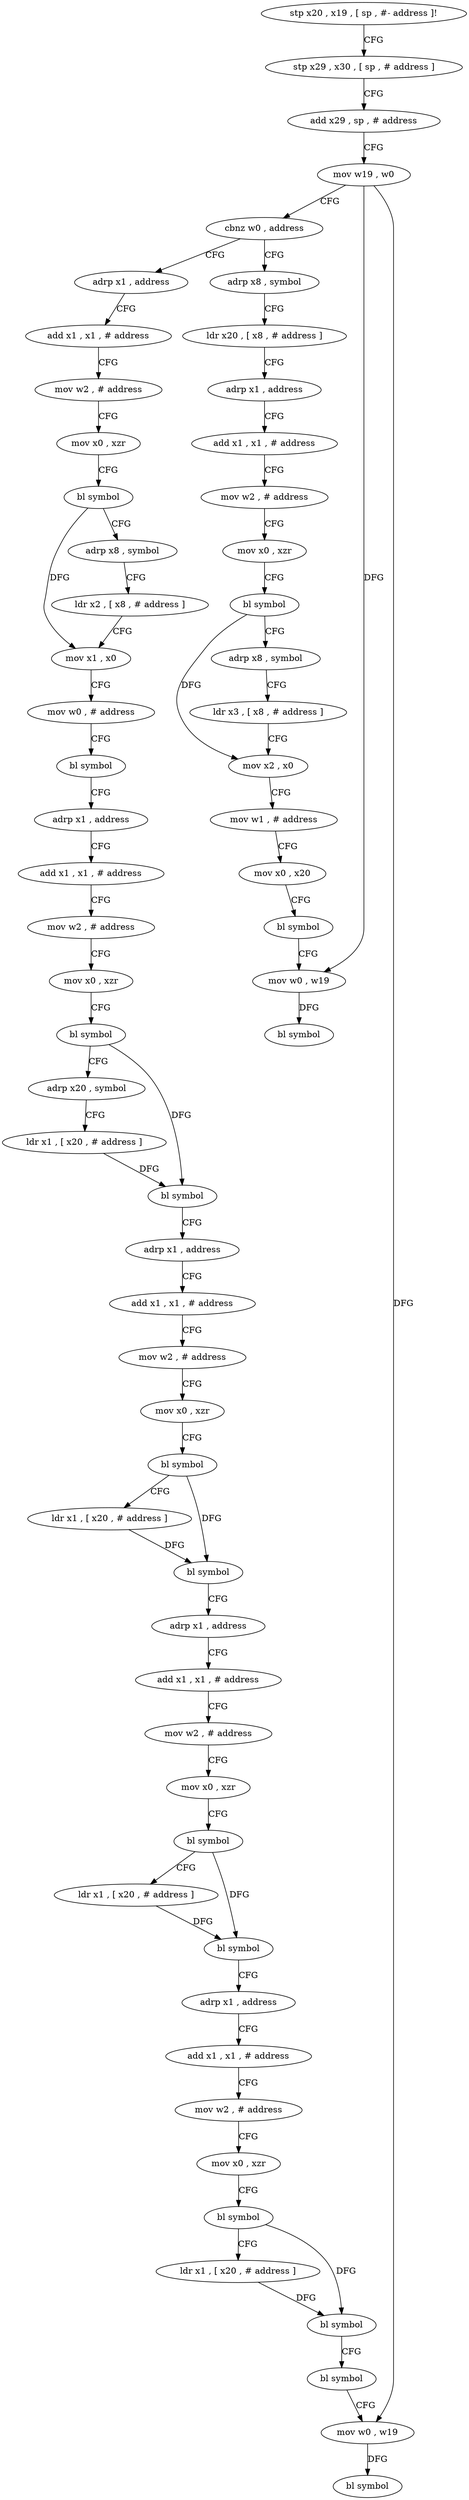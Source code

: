 digraph "func" {
"4199772" [label = "stp x20 , x19 , [ sp , #- address ]!" ]
"4199776" [label = "stp x29 , x30 , [ sp , # address ]" ]
"4199780" [label = "add x29 , sp , # address" ]
"4199784" [label = "mov w19 , w0" ]
"4199788" [label = "cbnz w0 , address" ]
"4199960" [label = "adrp x8 , symbol" ]
"4199792" [label = "adrp x1 , address" ]
"4199964" [label = "ldr x20 , [ x8 , # address ]" ]
"4199968" [label = "adrp x1 , address" ]
"4199972" [label = "add x1 , x1 , # address" ]
"4199976" [label = "mov w2 , # address" ]
"4199980" [label = "mov x0 , xzr" ]
"4199984" [label = "bl symbol" ]
"4199988" [label = "adrp x8 , symbol" ]
"4199992" [label = "ldr x3 , [ x8 , # address ]" ]
"4199996" [label = "mov x2 , x0" ]
"4200000" [label = "mov w1 , # address" ]
"4200004" [label = "mov x0 , x20" ]
"4200008" [label = "bl symbol" ]
"4200012" [label = "mov w0 , w19" ]
"4200016" [label = "bl symbol" ]
"4199796" [label = "add x1 , x1 , # address" ]
"4199800" [label = "mov w2 , # address" ]
"4199804" [label = "mov x0 , xzr" ]
"4199808" [label = "bl symbol" ]
"4199812" [label = "adrp x8 , symbol" ]
"4199816" [label = "ldr x2 , [ x8 , # address ]" ]
"4199820" [label = "mov x1 , x0" ]
"4199824" [label = "mov w0 , # address" ]
"4199828" [label = "bl symbol" ]
"4199832" [label = "adrp x1 , address" ]
"4199836" [label = "add x1 , x1 , # address" ]
"4199840" [label = "mov w2 , # address" ]
"4199844" [label = "mov x0 , xzr" ]
"4199848" [label = "bl symbol" ]
"4199852" [label = "adrp x20 , symbol" ]
"4199856" [label = "ldr x1 , [ x20 , # address ]" ]
"4199860" [label = "bl symbol" ]
"4199864" [label = "adrp x1 , address" ]
"4199868" [label = "add x1 , x1 , # address" ]
"4199872" [label = "mov w2 , # address" ]
"4199876" [label = "mov x0 , xzr" ]
"4199880" [label = "bl symbol" ]
"4199884" [label = "ldr x1 , [ x20 , # address ]" ]
"4199888" [label = "bl symbol" ]
"4199892" [label = "adrp x1 , address" ]
"4199896" [label = "add x1 , x1 , # address" ]
"4199900" [label = "mov w2 , # address" ]
"4199904" [label = "mov x0 , xzr" ]
"4199908" [label = "bl symbol" ]
"4199912" [label = "ldr x1 , [ x20 , # address ]" ]
"4199916" [label = "bl symbol" ]
"4199920" [label = "adrp x1 , address" ]
"4199924" [label = "add x1 , x1 , # address" ]
"4199928" [label = "mov w2 , # address" ]
"4199932" [label = "mov x0 , xzr" ]
"4199936" [label = "bl symbol" ]
"4199940" [label = "ldr x1 , [ x20 , # address ]" ]
"4199944" [label = "bl symbol" ]
"4199948" [label = "bl symbol" ]
"4199952" [label = "mov w0 , w19" ]
"4199956" [label = "bl symbol" ]
"4199772" -> "4199776" [ label = "CFG" ]
"4199776" -> "4199780" [ label = "CFG" ]
"4199780" -> "4199784" [ label = "CFG" ]
"4199784" -> "4199788" [ label = "CFG" ]
"4199784" -> "4200012" [ label = "DFG" ]
"4199784" -> "4199952" [ label = "DFG" ]
"4199788" -> "4199960" [ label = "CFG" ]
"4199788" -> "4199792" [ label = "CFG" ]
"4199960" -> "4199964" [ label = "CFG" ]
"4199792" -> "4199796" [ label = "CFG" ]
"4199964" -> "4199968" [ label = "CFG" ]
"4199968" -> "4199972" [ label = "CFG" ]
"4199972" -> "4199976" [ label = "CFG" ]
"4199976" -> "4199980" [ label = "CFG" ]
"4199980" -> "4199984" [ label = "CFG" ]
"4199984" -> "4199988" [ label = "CFG" ]
"4199984" -> "4199996" [ label = "DFG" ]
"4199988" -> "4199992" [ label = "CFG" ]
"4199992" -> "4199996" [ label = "CFG" ]
"4199996" -> "4200000" [ label = "CFG" ]
"4200000" -> "4200004" [ label = "CFG" ]
"4200004" -> "4200008" [ label = "CFG" ]
"4200008" -> "4200012" [ label = "CFG" ]
"4200012" -> "4200016" [ label = "DFG" ]
"4199796" -> "4199800" [ label = "CFG" ]
"4199800" -> "4199804" [ label = "CFG" ]
"4199804" -> "4199808" [ label = "CFG" ]
"4199808" -> "4199812" [ label = "CFG" ]
"4199808" -> "4199820" [ label = "DFG" ]
"4199812" -> "4199816" [ label = "CFG" ]
"4199816" -> "4199820" [ label = "CFG" ]
"4199820" -> "4199824" [ label = "CFG" ]
"4199824" -> "4199828" [ label = "CFG" ]
"4199828" -> "4199832" [ label = "CFG" ]
"4199832" -> "4199836" [ label = "CFG" ]
"4199836" -> "4199840" [ label = "CFG" ]
"4199840" -> "4199844" [ label = "CFG" ]
"4199844" -> "4199848" [ label = "CFG" ]
"4199848" -> "4199852" [ label = "CFG" ]
"4199848" -> "4199860" [ label = "DFG" ]
"4199852" -> "4199856" [ label = "CFG" ]
"4199856" -> "4199860" [ label = "DFG" ]
"4199860" -> "4199864" [ label = "CFG" ]
"4199864" -> "4199868" [ label = "CFG" ]
"4199868" -> "4199872" [ label = "CFG" ]
"4199872" -> "4199876" [ label = "CFG" ]
"4199876" -> "4199880" [ label = "CFG" ]
"4199880" -> "4199884" [ label = "CFG" ]
"4199880" -> "4199888" [ label = "DFG" ]
"4199884" -> "4199888" [ label = "DFG" ]
"4199888" -> "4199892" [ label = "CFG" ]
"4199892" -> "4199896" [ label = "CFG" ]
"4199896" -> "4199900" [ label = "CFG" ]
"4199900" -> "4199904" [ label = "CFG" ]
"4199904" -> "4199908" [ label = "CFG" ]
"4199908" -> "4199912" [ label = "CFG" ]
"4199908" -> "4199916" [ label = "DFG" ]
"4199912" -> "4199916" [ label = "DFG" ]
"4199916" -> "4199920" [ label = "CFG" ]
"4199920" -> "4199924" [ label = "CFG" ]
"4199924" -> "4199928" [ label = "CFG" ]
"4199928" -> "4199932" [ label = "CFG" ]
"4199932" -> "4199936" [ label = "CFG" ]
"4199936" -> "4199940" [ label = "CFG" ]
"4199936" -> "4199944" [ label = "DFG" ]
"4199940" -> "4199944" [ label = "DFG" ]
"4199944" -> "4199948" [ label = "CFG" ]
"4199948" -> "4199952" [ label = "CFG" ]
"4199952" -> "4199956" [ label = "DFG" ]
}
